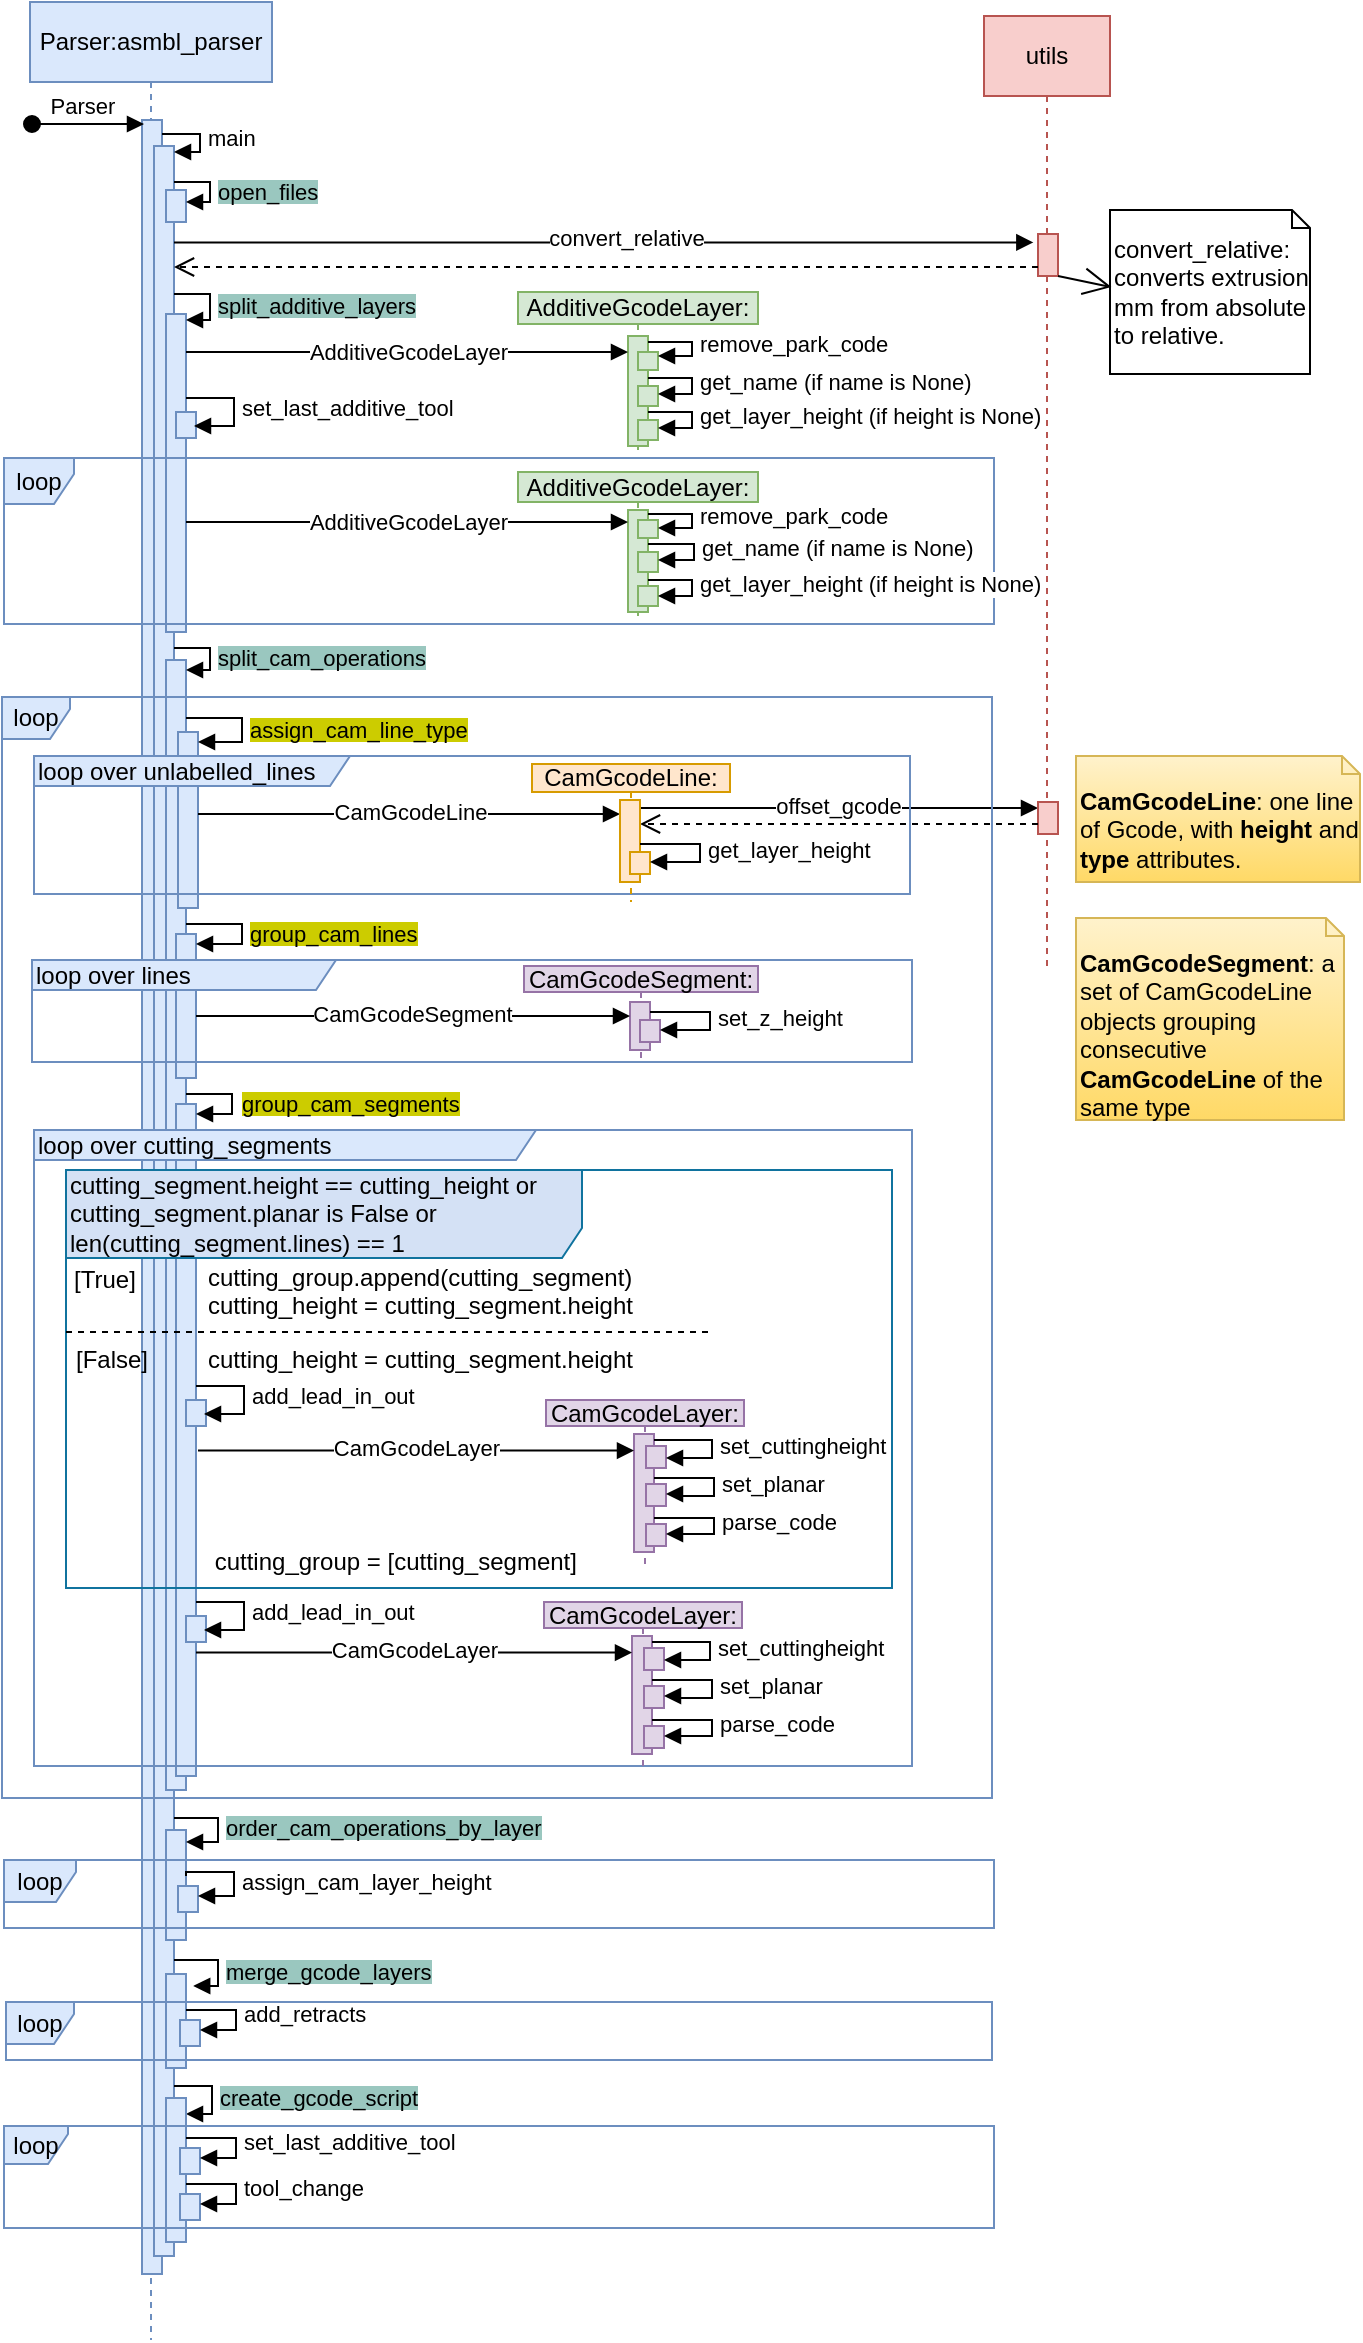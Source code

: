 <mxfile version="23.1.3" type="github" pages="2">
  <diagram name="Main seq. diag." id="2YBvvXClWsGukQMizWep">
    <mxGraphModel dx="1195" dy="634" grid="0" gridSize="1" guides="1" tooltips="1" connect="1" arrows="1" fold="1" page="1" pageScale="1" pageWidth="827" pageHeight="1169" math="0" shadow="0">
      <root>
        <mxCell id="0" />
        <mxCell id="1" parent="0" />
        <mxCell id="aM9ryv3xv72pqoxQDRHE-1" value="&lt;div&gt;Parser:asmbl_parser&lt;/div&gt;" style="shape=umlLifeline;perimeter=lifelinePerimeter;whiteSpace=wrap;html=1;container=0;dropTarget=0;collapsible=0;recursiveResize=0;outlineConnect=0;portConstraint=eastwest;newEdgeStyle={&quot;edgeStyle&quot;:&quot;elbowEdgeStyle&quot;,&quot;elbow&quot;:&quot;vertical&quot;,&quot;curved&quot;:0,&quot;rounded&quot;:0};fillColor=#dae8fc;strokeColor=#6c8ebf;" parent="1" vertex="1">
          <mxGeometry x="62" y="18" width="121" height="1169" as="geometry" />
        </mxCell>
        <mxCell id="aM9ryv3xv72pqoxQDRHE-2" value="" style="html=1;points=[];perimeter=orthogonalPerimeter;outlineConnect=0;targetShapes=umlLifeline;portConstraint=eastwest;newEdgeStyle={&quot;edgeStyle&quot;:&quot;elbowEdgeStyle&quot;,&quot;elbow&quot;:&quot;vertical&quot;,&quot;curved&quot;:0,&quot;rounded&quot;:0};fillColor=#dae8fc;strokeColor=#6c8ebf;" parent="aM9ryv3xv72pqoxQDRHE-1" vertex="1">
          <mxGeometry x="56" y="59" width="10" height="1077" as="geometry" />
        </mxCell>
        <mxCell id="aM9ryv3xv72pqoxQDRHE-3" value="&lt;div&gt;Parser&lt;/div&gt;" style="html=1;verticalAlign=bottom;startArrow=oval;endArrow=block;startSize=8;edgeStyle=elbowEdgeStyle;elbow=vertical;curved=0;rounded=0;" parent="aM9ryv3xv72pqoxQDRHE-1" edge="1">
          <mxGeometry x="-0.108" relative="1" as="geometry">
            <mxPoint x="1" y="61" as="sourcePoint" />
            <mxPoint x="57" y="61.111" as="targetPoint" />
            <mxPoint as="offset" />
          </mxGeometry>
        </mxCell>
        <mxCell id="RTwjRU6lgNz25zl83SIT-7" value="" style="html=1;points=[[0,0,0,0,5],[0,1,0,0,-5],[1,0,0,0,5],[1,1,0,0,-5]];perimeter=orthogonalPerimeter;outlineConnect=0;targetShapes=umlLifeline;portConstraint=eastwest;newEdgeStyle={&quot;curved&quot;:0,&quot;rounded&quot;:0};fillColor=#dae8fc;strokeColor=#6c8ebf;" parent="aM9ryv3xv72pqoxQDRHE-1" vertex="1">
          <mxGeometry x="62" y="72" width="10" height="1055" as="geometry" />
        </mxCell>
        <mxCell id="RTwjRU6lgNz25zl83SIT-8" value="&lt;div&gt;main&lt;/div&gt;" style="html=1;align=left;spacingLeft=2;endArrow=block;rounded=0;edgeStyle=orthogonalEdgeStyle;curved=0;rounded=0;" parent="aM9ryv3xv72pqoxQDRHE-1" source="aM9ryv3xv72pqoxQDRHE-2" target="RTwjRU6lgNz25zl83SIT-7" edge="1">
          <mxGeometry relative="1" as="geometry">
            <mxPoint x="68" y="62" as="sourcePoint" />
            <Array as="points">
              <mxPoint x="85" y="66" />
              <mxPoint x="85" y="75" />
            </Array>
          </mxGeometry>
        </mxCell>
        <mxCell id="RTwjRU6lgNz25zl83SIT-9" value="" style="html=1;points=[[0,0,0,0,5],[0,1,0,0,-5],[1,0,0,0,5],[1,1,0,0,-5]];perimeter=orthogonalPerimeter;outlineConnect=0;targetShapes=umlLifeline;portConstraint=eastwest;newEdgeStyle={&quot;curved&quot;:0,&quot;rounded&quot;:0};fillColor=#dae8fc;strokeColor=#6c8ebf;" parent="aM9ryv3xv72pqoxQDRHE-1" vertex="1">
          <mxGeometry x="68" y="94" width="10" height="16" as="geometry" />
        </mxCell>
        <mxCell id="RTwjRU6lgNz25zl83SIT-10" value="&lt;font style=&quot;background-color: rgb(154, 199, 191);&quot;&gt;open_files&lt;/font&gt;" style="html=1;align=left;spacingLeft=2;endArrow=block;rounded=0;edgeStyle=orthogonalEdgeStyle;curved=0;rounded=0;" parent="aM9ryv3xv72pqoxQDRHE-1" source="RTwjRU6lgNz25zl83SIT-7" target="RTwjRU6lgNz25zl83SIT-9" edge="1">
          <mxGeometry x="0.15" relative="1" as="geometry">
            <mxPoint x="76" y="87" as="sourcePoint" />
            <Array as="points">
              <mxPoint x="90" y="90" />
              <mxPoint x="90" y="100" />
            </Array>
            <mxPoint as="offset" />
          </mxGeometry>
        </mxCell>
        <mxCell id="RTwjRU6lgNz25zl83SIT-11" value="" style="html=1;points=[[0,0,0,0,5],[0,1,0,0,-5],[1,0,0,0,5],[1,1,0,0,-5]];perimeter=orthogonalPerimeter;outlineConnect=0;targetShapes=umlLifeline;portConstraint=eastwest;newEdgeStyle={&quot;curved&quot;:0,&quot;rounded&quot;:0};fillColor=#dae8fc;strokeColor=#6c8ebf;" parent="aM9ryv3xv72pqoxQDRHE-1" vertex="1">
          <mxGeometry x="68" y="156" width="10" height="159" as="geometry" />
        </mxCell>
        <mxCell id="RTwjRU6lgNz25zl83SIT-12" value="&lt;span style=&quot;background-color: rgb(154, 199, 191);&quot;&gt;split_additive_layers&lt;/span&gt;" style="html=1;align=left;spacingLeft=2;endArrow=block;rounded=0;edgeStyle=orthogonalEdgeStyle;curved=0;rounded=0;" parent="aM9ryv3xv72pqoxQDRHE-1" edge="1">
          <mxGeometry x="0.116" relative="1" as="geometry">
            <mxPoint x="72" y="146.0" as="sourcePoint" />
            <Array as="points">
              <mxPoint x="90" y="146" />
              <mxPoint x="90" y="159" />
            </Array>
            <mxPoint as="offset" />
            <mxPoint x="78" y="159" as="targetPoint" />
          </mxGeometry>
        </mxCell>
        <mxCell id="RTwjRU6lgNz25zl83SIT-13" value="" style="html=1;points=[[0,0,0,0,5],[0,1,0,0,-5],[1,0,0,0,5],[1,1,0,0,-5]];perimeter=orthogonalPerimeter;outlineConnect=0;targetShapes=umlLifeline;portConstraint=eastwest;newEdgeStyle={&quot;curved&quot;:0,&quot;rounded&quot;:0};fillColor=#dae8fc;strokeColor=#6c8ebf;" parent="aM9ryv3xv72pqoxQDRHE-1" vertex="1">
          <mxGeometry x="68" y="329" width="10" height="565" as="geometry" />
        </mxCell>
        <mxCell id="RTwjRU6lgNz25zl83SIT-14" value="&lt;span style=&quot;background-color: rgb(154, 199, 191);&quot;&gt;split_cam_operations&lt;/span&gt;" style="html=1;align=left;spacingLeft=2;endArrow=block;rounded=0;edgeStyle=orthogonalEdgeStyle;curved=0;rounded=0;" parent="aM9ryv3xv72pqoxQDRHE-1" target="RTwjRU6lgNz25zl83SIT-13" edge="1">
          <mxGeometry x="0.086" relative="1" as="geometry">
            <mxPoint x="72" y="323" as="sourcePoint" />
            <Array as="points">
              <mxPoint x="72" y="323" />
              <mxPoint x="90" y="323" />
              <mxPoint x="90" y="334" />
            </Array>
            <mxPoint x="81" y="334.0" as="targetPoint" />
            <mxPoint as="offset" />
          </mxGeometry>
        </mxCell>
        <mxCell id="RTwjRU6lgNz25zl83SIT-15" value="" style="html=1;points=[[0,0,0,0,5],[0,1,0,0,-5],[1,0,0,0,5],[1,1,0,0,-5]];perimeter=orthogonalPerimeter;outlineConnect=0;targetShapes=umlLifeline;portConstraint=eastwest;newEdgeStyle={&quot;curved&quot;:0,&quot;rounded&quot;:0};fillColor=#dae8fc;strokeColor=#6c8ebf;" parent="aM9ryv3xv72pqoxQDRHE-1" vertex="1">
          <mxGeometry x="68" y="914" width="10" height="55" as="geometry" />
        </mxCell>
        <mxCell id="RTwjRU6lgNz25zl83SIT-16" value="&lt;span style=&quot;background-color: rgb(154, 199, 191);&quot;&gt;order_cam_operations_by_layer&lt;/span&gt;" style="html=1;align=left;spacingLeft=2;endArrow=block;rounded=0;edgeStyle=orthogonalEdgeStyle;curved=0;rounded=0;" parent="aM9ryv3xv72pqoxQDRHE-1" target="RTwjRU6lgNz25zl83SIT-15" edge="1">
          <mxGeometry x="0.08" relative="1" as="geometry">
            <mxPoint x="72" y="908.034" as="sourcePoint" />
            <Array as="points">
              <mxPoint x="94" y="908" />
              <mxPoint x="94" y="920" />
            </Array>
            <mxPoint as="offset" />
          </mxGeometry>
        </mxCell>
        <mxCell id="RTwjRU6lgNz25zl83SIT-17" value="" style="html=1;points=[[0,0,0,0,5],[0,1,0,0,-5],[1,0,0,0,5],[1,1,0,0,-5]];perimeter=orthogonalPerimeter;outlineConnect=0;targetShapes=umlLifeline;portConstraint=eastwest;newEdgeStyle={&quot;curved&quot;:0,&quot;rounded&quot;:0};fillColor=#dae8fc;strokeColor=#6c8ebf;" parent="aM9ryv3xv72pqoxQDRHE-1" vertex="1">
          <mxGeometry x="68" y="986" width="10" height="47" as="geometry" />
        </mxCell>
        <mxCell id="RTwjRU6lgNz25zl83SIT-18" value="&lt;span style=&quot;background-color: rgb(154, 199, 191);&quot;&gt;merge_gcode_layers&lt;/span&gt;" style="html=1;align=left;spacingLeft=2;endArrow=block;rounded=0;edgeStyle=orthogonalEdgeStyle;curved=0;rounded=0;entryX=1.06;entryY=0.076;entryDx=0;entryDy=0;entryPerimeter=0;" parent="aM9ryv3xv72pqoxQDRHE-1" edge="1">
          <mxGeometry x="0.158" relative="1" as="geometry">
            <mxPoint x="72" y="979.034" as="sourcePoint" />
            <Array as="points">
              <mxPoint x="94" y="979" />
              <mxPoint x="94" y="992" />
              <mxPoint x="82" y="992" />
            </Array>
            <mxPoint x="81.6" y="991.04" as="targetPoint" />
            <mxPoint as="offset" />
          </mxGeometry>
        </mxCell>
        <mxCell id="RTwjRU6lgNz25zl83SIT-20" value="&lt;span style=&quot;background-color: rgb(154, 199, 191);&quot;&gt;create_gcode_script&lt;/span&gt;" style="html=1;align=left;spacingLeft=2;endArrow=block;rounded=0;edgeStyle=orthogonalEdgeStyle;curved=0;rounded=0;" parent="aM9ryv3xv72pqoxQDRHE-1" target="RTwjRU6lgNz25zl83SIT-22" edge="1">
          <mxGeometry x="0.087" relative="1" as="geometry">
            <mxPoint x="72" y="1042" as="sourcePoint" />
            <Array as="points">
              <mxPoint x="91" y="1042" />
              <mxPoint x="91" y="1056" />
            </Array>
            <mxPoint x="73" y="1093" as="targetPoint" />
            <mxPoint as="offset" />
          </mxGeometry>
        </mxCell>
        <mxCell id="RTwjRU6lgNz25zl83SIT-28" value="" style="html=1;points=[[0,0,0,0,5],[0,1,0,0,-5],[1,0,0,0,5],[1,1,0,0,-5]];perimeter=orthogonalPerimeter;outlineConnect=0;targetShapes=umlLifeline;portConstraint=eastwest;newEdgeStyle={&quot;curved&quot;:0,&quot;rounded&quot;:0};fillColor=#dae8fc;strokeColor=#6c8ebf;" parent="aM9ryv3xv72pqoxQDRHE-1" vertex="1">
          <mxGeometry x="74" y="365" width="10" height="88" as="geometry" />
        </mxCell>
        <mxCell id="RTwjRU6lgNz25zl83SIT-35" value="" style="html=1;points=[[0,0,0,0,5],[0,1,0,0,-5],[1,0,0,0,5],[1,1,0,0,-5]];perimeter=orthogonalPerimeter;outlineConnect=0;targetShapes=umlLifeline;portConstraint=eastwest;newEdgeStyle={&quot;curved&quot;:0,&quot;rounded&quot;:0};fillColor=#dae8fc;strokeColor=#6c8ebf;" parent="aM9ryv3xv72pqoxQDRHE-1" vertex="1">
          <mxGeometry x="74" y="942" width="10" height="13" as="geometry" />
        </mxCell>
        <mxCell id="RTwjRU6lgNz25zl83SIT-37" value="" style="html=1;points=[[0,0,0,0,5],[0,1,0,0,-5],[1,0,0,0,5],[1,1,0,0,-5]];perimeter=orthogonalPerimeter;outlineConnect=0;targetShapes=umlLifeline;portConstraint=eastwest;newEdgeStyle={&quot;curved&quot;:0,&quot;rounded&quot;:0};fillColor=#dae8fc;strokeColor=#6c8ebf;" parent="aM9ryv3xv72pqoxQDRHE-1" vertex="1">
          <mxGeometry x="75" y="1009" width="10" height="13" as="geometry" />
        </mxCell>
        <mxCell id="RTwjRU6lgNz25zl83SIT-38" value="add_retracts" style="html=1;align=left;spacingLeft=2;endArrow=block;rounded=0;edgeStyle=orthogonalEdgeStyle;curved=0;rounded=0;entryX=1;entryY=0;entryDx=0;entryDy=5;entryPerimeter=0;" parent="aM9ryv3xv72pqoxQDRHE-1" source="RTwjRU6lgNz25zl83SIT-17" target="RTwjRU6lgNz25zl83SIT-37" edge="1">
          <mxGeometry relative="1" as="geometry">
            <mxPoint x="81" y="1004" as="sourcePoint" />
            <Array as="points">
              <mxPoint x="103" y="1004" />
              <mxPoint x="103" y="1014" />
            </Array>
          </mxGeometry>
        </mxCell>
        <mxCell id="RTwjRU6lgNz25zl83SIT-22" value="" style="html=1;points=[[0,0,0,0,5],[0,1,0,0,-5],[1,0,0,0,5],[1,1,0,0,-5]];perimeter=orthogonalPerimeter;outlineConnect=0;targetShapes=umlLifeline;portConstraint=eastwest;newEdgeStyle={&quot;curved&quot;:0,&quot;rounded&quot;:0};fillColor=#dae8fc;strokeColor=#6c8ebf;" parent="aM9ryv3xv72pqoxQDRHE-1" vertex="1">
          <mxGeometry x="68" y="1048" width="10" height="72" as="geometry" />
        </mxCell>
        <mxCell id="RTwjRU6lgNz25zl83SIT-29" value="&lt;span style=&quot;background-color: rgb(204, 204, 0);&quot;&gt;assign_cam_line_type&lt;/span&gt;" style="html=1;align=left;spacingLeft=2;endArrow=block;rounded=0;edgeStyle=orthogonalEdgeStyle;curved=0;rounded=0;entryX=1;entryY=0;entryDx=0;entryDy=5;entryPerimeter=0;" parent="aM9ryv3xv72pqoxQDRHE-1" target="RTwjRU6lgNz25zl83SIT-28" edge="1">
          <mxGeometry x="0.097" relative="1" as="geometry">
            <mxPoint x="78" y="358.034" as="sourcePoint" />
            <Array as="points">
              <mxPoint x="106" y="358" />
              <mxPoint x="106" y="370" />
            </Array>
            <mxPoint as="offset" />
          </mxGeometry>
        </mxCell>
        <mxCell id="RTwjRU6lgNz25zl83SIT-30" value="" style="html=1;points=[[0,0,0,0,5],[0,1,0,0,-5],[1,0,0,0,5],[1,1,0,0,-5]];perimeter=orthogonalPerimeter;outlineConnect=0;targetShapes=umlLifeline;portConstraint=eastwest;newEdgeStyle={&quot;curved&quot;:0,&quot;rounded&quot;:0};fillColor=#dae8fc;strokeColor=#6c8ebf;" parent="aM9ryv3xv72pqoxQDRHE-1" vertex="1">
          <mxGeometry x="73" y="466" width="10" height="72" as="geometry" />
        </mxCell>
        <mxCell id="RTwjRU6lgNz25zl83SIT-31" value="&lt;span style=&quot;background-color: rgb(204, 204, 0);&quot;&gt;group_cam_lines&lt;/span&gt;" style="html=1;align=left;spacingLeft=2;endArrow=block;rounded=0;edgeStyle=orthogonalEdgeStyle;curved=0;rounded=0;entryX=1;entryY=0;entryDx=0;entryDy=5;entryPerimeter=0;" parent="aM9ryv3xv72pqoxQDRHE-1" target="RTwjRU6lgNz25zl83SIT-30" edge="1">
          <mxGeometry x="0.082" relative="1" as="geometry">
            <mxPoint x="78" y="461" as="sourcePoint" />
            <Array as="points">
              <mxPoint x="106" y="461" />
              <mxPoint x="106" y="471" />
            </Array>
            <mxPoint as="offset" />
          </mxGeometry>
        </mxCell>
        <mxCell id="RTwjRU6lgNz25zl83SIT-32" value="" style="html=1;points=[[0,0,0,0,5],[0,1,0,0,-5],[1,0,0,0,5],[1,1,0,0,-5]];perimeter=orthogonalPerimeter;outlineConnect=0;targetShapes=umlLifeline;portConstraint=eastwest;newEdgeStyle={&quot;curved&quot;:0,&quot;rounded&quot;:0};fillColor=#dae8fc;strokeColor=#6c8ebf;" parent="aM9ryv3xv72pqoxQDRHE-1" vertex="1">
          <mxGeometry x="73" y="551" width="10" height="336" as="geometry" />
        </mxCell>
        <mxCell id="RTwjRU6lgNz25zl83SIT-33" value="&lt;span style=&quot;background-color: rgb(204, 204, 0);&quot;&gt;group_cam_segments&lt;/span&gt;" style="html=1;align=left;spacingLeft=2;endArrow=block;rounded=0;edgeStyle=orthogonalEdgeStyle;curved=0;rounded=0;entryX=1;entryY=0;entryDx=0;entryDy=5;entryPerimeter=0;" parent="aM9ryv3xv72pqoxQDRHE-1" target="RTwjRU6lgNz25zl83SIT-32" edge="1">
          <mxGeometry x="0.102" y="1" relative="1" as="geometry">
            <mxPoint x="78" y="546" as="sourcePoint" />
            <Array as="points">
              <mxPoint x="101" y="546" />
              <mxPoint x="101" y="556" />
            </Array>
            <mxPoint as="offset" />
          </mxGeometry>
        </mxCell>
        <mxCell id="RTwjRU6lgNz25zl83SIT-36" value="assign_cam_layer_height" style="html=1;align=left;spacingLeft=2;endArrow=block;rounded=0;edgeStyle=orthogonalEdgeStyle;curved=0;rounded=0;entryX=1;entryY=0;entryDx=0;entryDy=5;entryPerimeter=0;" parent="aM9ryv3xv72pqoxQDRHE-1" target="RTwjRU6lgNz25zl83SIT-35" edge="1">
          <mxGeometry x="0.115" relative="1" as="geometry">
            <mxPoint x="78" y="937" as="sourcePoint" />
            <Array as="points">
              <mxPoint x="78" y="935" />
              <mxPoint x="102" y="935" />
              <mxPoint x="102" y="947" />
            </Array>
            <mxPoint as="offset" />
          </mxGeometry>
        </mxCell>
        <mxCell id="VmXkso3KA5exqOnQr0_7-30" value="" style="html=1;points=[[0,0,0,0,5],[0,1,0,0,-5],[1,0,0,0,5],[1,1,0,0,-5]];perimeter=orthogonalPerimeter;outlineConnect=0;targetShapes=umlLifeline;portConstraint=eastwest;newEdgeStyle={&quot;curved&quot;:0,&quot;rounded&quot;:0};fillColor=#dae8fc;strokeColor=#6c8ebf;" parent="aM9ryv3xv72pqoxQDRHE-1" vertex="1">
          <mxGeometry x="78" y="807" width="10" height="13" as="geometry" />
        </mxCell>
        <mxCell id="VmXkso3KA5exqOnQr0_7-31" value="add_lead_in_out" style="html=1;align=left;spacingLeft=2;endArrow=block;rounded=0;edgeStyle=orthogonalEdgeStyle;curved=0;rounded=0;" parent="aM9ryv3xv72pqoxQDRHE-1" edge="1">
          <mxGeometry relative="1" as="geometry">
            <mxPoint x="83" y="800" as="sourcePoint" />
            <Array as="points">
              <mxPoint x="107" y="800" />
              <mxPoint x="107" y="814" />
              <mxPoint x="88" y="814" />
            </Array>
            <mxPoint x="87" y="814" as="targetPoint" />
          </mxGeometry>
        </mxCell>
        <mxCell id="RTwjRU6lgNz25zl83SIT-1" value="AdditiveGcodeLayer:" style="shape=umlLifeline;perimeter=lifelinePerimeter;whiteSpace=wrap;html=1;container=0;dropTarget=0;collapsible=0;recursiveResize=0;outlineConnect=0;portConstraint=eastwest;newEdgeStyle={&quot;edgeStyle&quot;:&quot;elbowEdgeStyle&quot;,&quot;elbow&quot;:&quot;vertical&quot;,&quot;curved&quot;:0,&quot;rounded&quot;:0};size=16;fillColor=#d5e8d4;strokeColor=#82b366;" parent="1" vertex="1">
          <mxGeometry x="306" y="163" width="120" height="82" as="geometry" />
        </mxCell>
        <mxCell id="RTwjRU6lgNz25zl83SIT-2" value="" style="html=1;points=[];perimeter=orthogonalPerimeter;outlineConnect=0;targetShapes=umlLifeline;portConstraint=eastwest;newEdgeStyle={&quot;edgeStyle&quot;:&quot;elbowEdgeStyle&quot;,&quot;elbow&quot;:&quot;vertical&quot;,&quot;curved&quot;:0,&quot;rounded&quot;:0};fillColor=#d5e8d4;strokeColor=#82b366;" parent="RTwjRU6lgNz25zl83SIT-1" vertex="1">
          <mxGeometry x="55" y="22" width="10" height="55" as="geometry" />
        </mxCell>
        <mxCell id="RTwjRU6lgNz25zl83SIT-44" value="" style="html=1;points=[[0,0,0,0,5],[0,1,0,0,-5],[1,0,0,0,5],[1,1,0,0,-5]];perimeter=orthogonalPerimeter;outlineConnect=0;targetShapes=umlLifeline;portConstraint=eastwest;newEdgeStyle={&quot;curved&quot;:0,&quot;rounded&quot;:0};fillColor=#d5e8d4;strokeColor=#82b366;" parent="RTwjRU6lgNz25zl83SIT-1" vertex="1">
          <mxGeometry x="60" y="30" width="10" height="9" as="geometry" />
        </mxCell>
        <mxCell id="RTwjRU6lgNz25zl83SIT-45" value="remove_park_code" style="html=1;align=left;spacingLeft=2;endArrow=block;rounded=0;edgeStyle=orthogonalEdgeStyle;curved=0;rounded=0;" parent="RTwjRU6lgNz25zl83SIT-1" target="RTwjRU6lgNz25zl83SIT-44" edge="1">
          <mxGeometry relative="1" as="geometry">
            <mxPoint x="65" y="25" as="sourcePoint" />
            <Array as="points">
              <mxPoint x="87" y="25" />
              <mxPoint x="87" y="32" />
            </Array>
          </mxGeometry>
        </mxCell>
        <mxCell id="RTwjRU6lgNz25zl83SIT-46" value="" style="html=1;points=[[0,0,0,0,5],[0,1,0,0,-5],[1,0,0,0,5],[1,1,0,0,-5]];perimeter=orthogonalPerimeter;outlineConnect=0;targetShapes=umlLifeline;portConstraint=eastwest;newEdgeStyle={&quot;curved&quot;:0,&quot;rounded&quot;:0};fillColor=#d5e8d4;strokeColor=#82b366;" parent="RTwjRU6lgNz25zl83SIT-1" vertex="1">
          <mxGeometry x="60" y="47" width="10" height="10" as="geometry" />
        </mxCell>
        <mxCell id="RTwjRU6lgNz25zl83SIT-47" value="get_name (if name is None)" style="html=1;align=left;spacingLeft=2;endArrow=block;rounded=0;edgeStyle=orthogonalEdgeStyle;curved=0;rounded=0;" parent="RTwjRU6lgNz25zl83SIT-1" target="RTwjRU6lgNz25zl83SIT-46" edge="1">
          <mxGeometry relative="1" as="geometry">
            <mxPoint x="65" y="43" as="sourcePoint" />
            <Array as="points">
              <mxPoint x="87" y="43" />
              <mxPoint x="87" y="51" />
            </Array>
          </mxGeometry>
        </mxCell>
        <mxCell id="RTwjRU6lgNz25zl83SIT-3" value="utils" style="shape=umlLifeline;perimeter=lifelinePerimeter;whiteSpace=wrap;html=1;container=0;dropTarget=0;collapsible=0;recursiveResize=0;outlineConnect=0;portConstraint=eastwest;newEdgeStyle={&quot;edgeStyle&quot;:&quot;elbowEdgeStyle&quot;,&quot;elbow&quot;:&quot;vertical&quot;,&quot;curved&quot;:0,&quot;rounded&quot;:0};fillColor=#f8cecc;strokeColor=#b85450;" parent="1" vertex="1">
          <mxGeometry x="539" y="25" width="63" height="477" as="geometry" />
        </mxCell>
        <mxCell id="RTwjRU6lgNz25zl83SIT-4" value="" style="html=1;points=[];perimeter=orthogonalPerimeter;outlineConnect=0;targetShapes=umlLifeline;portConstraint=eastwest;newEdgeStyle={&quot;edgeStyle&quot;:&quot;elbowEdgeStyle&quot;,&quot;elbow&quot;:&quot;vertical&quot;,&quot;curved&quot;:0,&quot;rounded&quot;:0};fillColor=#f8cecc;strokeColor=#b85450;" parent="RTwjRU6lgNz25zl83SIT-3" vertex="1">
          <mxGeometry x="27" y="109" width="10" height="21" as="geometry" />
        </mxCell>
        <mxCell id="RTwjRU6lgNz25zl83SIT-21" value="AdditiveGcodeLayer" style="html=1;verticalAlign=bottom;endArrow=block;curved=0;rounded=0;" parent="1" edge="1">
          <mxGeometry x="-0.0" y="-9" width="80" relative="1" as="geometry">
            <mxPoint x="140" y="193.0" as="sourcePoint" />
            <mxPoint x="361" y="193" as="targetPoint" />
            <mxPoint as="offset" />
          </mxGeometry>
        </mxCell>
        <mxCell id="RTwjRU6lgNz25zl83SIT-24" value="" style="html=1;verticalAlign=bottom;endArrow=block;curved=0;rounded=0;entryX=-0.233;entryY=0.202;entryDx=0;entryDy=0;entryPerimeter=0;" parent="1" source="RTwjRU6lgNz25zl83SIT-7" target="RTwjRU6lgNz25zl83SIT-4" edge="1">
          <mxGeometry x="0.042" y="6" width="80" relative="1" as="geometry">
            <mxPoint x="120" y="142" as="sourcePoint" />
            <mxPoint x="486" y="142" as="targetPoint" />
            <mxPoint as="offset" />
          </mxGeometry>
        </mxCell>
        <mxCell id="RTwjRU6lgNz25zl83SIT-27" value="convert_relative" style="edgeLabel;html=1;align=center;verticalAlign=middle;resizable=0;points=[];" parent="RTwjRU6lgNz25zl83SIT-24" vertex="1" connectable="0">
          <mxGeometry x="0.052" relative="1" as="geometry">
            <mxPoint y="-2" as="offset" />
          </mxGeometry>
        </mxCell>
        <mxCell id="RTwjRU6lgNz25zl83SIT-25" value="" style="html=1;verticalAlign=bottom;endArrow=open;dashed=1;endSize=8;curved=0;rounded=0;" parent="1" edge="1">
          <mxGeometry relative="1" as="geometry">
            <mxPoint x="566" y="150.5" as="sourcePoint" />
            <mxPoint x="134" y="150.5" as="targetPoint" />
          </mxGeometry>
        </mxCell>
        <mxCell id="RTwjRU6lgNz25zl83SIT-42" value="" style="html=1;points=[[0,0,0,0,5],[0,1,0,0,-5],[1,0,0,0,5],[1,1,0,0,-5]];perimeter=orthogonalPerimeter;outlineConnect=0;targetShapes=umlLifeline;portConstraint=eastwest;newEdgeStyle={&quot;curved&quot;:0,&quot;rounded&quot;:0};fillColor=#dae8fc;strokeColor=#6c8ebf;" parent="1" vertex="1">
          <mxGeometry x="135" y="223" width="10" height="13" as="geometry" />
        </mxCell>
        <mxCell id="RTwjRU6lgNz25zl83SIT-43" value="set_last_additive_tool" style="html=1;align=left;spacingLeft=2;endArrow=block;rounded=0;edgeStyle=orthogonalEdgeStyle;curved=0;rounded=0;" parent="1" edge="1">
          <mxGeometry relative="1" as="geometry">
            <mxPoint x="140" y="216" as="sourcePoint" />
            <Array as="points">
              <mxPoint x="164" y="216" />
              <mxPoint x="164" y="230" />
              <mxPoint x="145" y="230" />
            </Array>
            <mxPoint x="144" y="230" as="targetPoint" />
          </mxGeometry>
        </mxCell>
        <mxCell id="RTwjRU6lgNz25zl83SIT-58" value="offset_gcode" style="html=1;verticalAlign=bottom;endArrow=block;curved=0;rounded=0;" parent="1" edge="1">
          <mxGeometry x="-0.008" y="-8" width="80" relative="1" as="geometry">
            <mxPoint x="367" y="421" as="sourcePoint" />
            <mxPoint x="566" y="421" as="targetPoint" />
            <mxPoint as="offset" />
          </mxGeometry>
        </mxCell>
        <mxCell id="RTwjRU6lgNz25zl83SIT-59" value="" style="html=1;points=[];perimeter=orthogonalPerimeter;outlineConnect=0;targetShapes=umlLifeline;portConstraint=eastwest;newEdgeStyle={&quot;edgeStyle&quot;:&quot;elbowEdgeStyle&quot;,&quot;elbow&quot;:&quot;vertical&quot;,&quot;curved&quot;:0,&quot;rounded&quot;:0};fillColor=#f8cecc;strokeColor=#b85450;" parent="1" vertex="1">
          <mxGeometry x="566" y="418" width="10" height="16" as="geometry" />
        </mxCell>
        <mxCell id="RTwjRU6lgNz25zl83SIT-60" value="" style="html=1;verticalAlign=bottom;endArrow=open;dashed=1;endSize=8;curved=0;rounded=0;" parent="1" edge="1">
          <mxGeometry relative="1" as="geometry">
            <mxPoint x="566" y="429" as="sourcePoint" />
            <mxPoint x="367" y="429" as="targetPoint" />
          </mxGeometry>
        </mxCell>
        <mxCell id="RTwjRU6lgNz25zl83SIT-64" value="CamGcodeLine" style="html=1;verticalAlign=bottom;endArrow=block;curved=0;rounded=0;" parent="1" edge="1">
          <mxGeometry x="0.005" y="-7" width="80" relative="1" as="geometry">
            <mxPoint x="146" y="424" as="sourcePoint" />
            <mxPoint x="357.0" y="424" as="targetPoint" />
            <mxPoint y="1" as="offset" />
          </mxGeometry>
        </mxCell>
        <mxCell id="RTwjRU6lgNz25zl83SIT-65" value="&lt;div&gt;loop over unlabelled_lines&lt;/div&gt;" style="shape=umlFrame;whiteSpace=wrap;html=1;pointerEvents=0;width=158;height=15;fillColor=#dae8fc;strokeColor=#6c8ebf;align=left;" parent="1" vertex="1">
          <mxGeometry x="64" y="395" width="438" height="69" as="geometry" />
        </mxCell>
        <mxCell id="RTwjRU6lgNz25zl83SIT-51" value="CamGcodeLine:" style="shape=umlLifeline;perimeter=lifelinePerimeter;whiteSpace=wrap;html=1;container=0;dropTarget=0;collapsible=0;recursiveResize=0;outlineConnect=0;portConstraint=eastwest;newEdgeStyle={&quot;edgeStyle&quot;:&quot;elbowEdgeStyle&quot;,&quot;elbow&quot;:&quot;vertical&quot;,&quot;curved&quot;:0,&quot;rounded&quot;:0};size=14;fillColor=#ffe6cc;strokeColor=#d79b00;" parent="1" vertex="1">
          <mxGeometry x="313" y="399" width="99" height="69" as="geometry" />
        </mxCell>
        <mxCell id="RTwjRU6lgNz25zl83SIT-52" value="" style="html=1;points=[];perimeter=orthogonalPerimeter;outlineConnect=0;targetShapes=umlLifeline;portConstraint=eastwest;newEdgeStyle={&quot;edgeStyle&quot;:&quot;elbowEdgeStyle&quot;,&quot;elbow&quot;:&quot;vertical&quot;,&quot;curved&quot;:0,&quot;rounded&quot;:0};fillColor=#ffe6cc;strokeColor=#d79b00;" parent="RTwjRU6lgNz25zl83SIT-51" vertex="1">
          <mxGeometry x="44" y="18" width="10" height="41" as="geometry" />
        </mxCell>
        <mxCell id="RTwjRU6lgNz25zl83SIT-55" value="" style="html=1;points=[[0,0,0,0,5],[0,1,0,0,-5],[1,0,0,0,5],[1,1,0,0,-5]];perimeter=orthogonalPerimeter;outlineConnect=0;targetShapes=umlLifeline;portConstraint=eastwest;newEdgeStyle={&quot;curved&quot;:0,&quot;rounded&quot;:0};fillColor=#ffe6cc;strokeColor=#d79b00;" parent="RTwjRU6lgNz25zl83SIT-51" vertex="1">
          <mxGeometry x="49" y="44" width="10" height="11" as="geometry" />
        </mxCell>
        <mxCell id="RTwjRU6lgNz25zl83SIT-56" value="get_layer_height" style="html=1;align=left;spacingLeft=2;endArrow=block;rounded=0;edgeStyle=orthogonalEdgeStyle;curved=0;rounded=0;entryX=1;entryY=0;entryDx=0;entryDy=5;entryPerimeter=0;" parent="RTwjRU6lgNz25zl83SIT-51" target="RTwjRU6lgNz25zl83SIT-55" edge="1">
          <mxGeometry x="0.031" relative="1" as="geometry">
            <mxPoint x="54" y="40" as="sourcePoint" />
            <Array as="points">
              <mxPoint x="54" y="40" />
              <mxPoint x="84" y="40" />
              <mxPoint x="84" y="49" />
              <mxPoint x="59" y="49" />
            </Array>
            <mxPoint x="59" y="48" as="targetPoint" />
            <mxPoint as="offset" />
          </mxGeometry>
        </mxCell>
        <mxCell id="RTwjRU6lgNz25zl83SIT-68" value="AdditiveGcodeLayer:" style="shape=umlLifeline;perimeter=lifelinePerimeter;whiteSpace=wrap;html=1;container=0;dropTarget=0;collapsible=0;recursiveResize=0;outlineConnect=0;portConstraint=eastwest;newEdgeStyle={&quot;edgeStyle&quot;:&quot;elbowEdgeStyle&quot;,&quot;elbow&quot;:&quot;vertical&quot;,&quot;curved&quot;:0,&quot;rounded&quot;:0};size=15;fillColor=#d5e8d4;strokeColor=#82b366;" parent="1" vertex="1">
          <mxGeometry x="306" y="253" width="120" height="74" as="geometry" />
        </mxCell>
        <mxCell id="RTwjRU6lgNz25zl83SIT-69" value="" style="html=1;points=[];perimeter=orthogonalPerimeter;outlineConnect=0;targetShapes=umlLifeline;portConstraint=eastwest;newEdgeStyle={&quot;edgeStyle&quot;:&quot;elbowEdgeStyle&quot;,&quot;elbow&quot;:&quot;vertical&quot;,&quot;curved&quot;:0,&quot;rounded&quot;:0};fillColor=#d5e8d4;strokeColor=#82b366;" parent="RTwjRU6lgNz25zl83SIT-68" vertex="1">
          <mxGeometry x="55" y="19" width="10" height="51" as="geometry" />
        </mxCell>
        <mxCell id="RTwjRU6lgNz25zl83SIT-70" value="" style="html=1;points=[[0,0,0,0,5],[0,1,0,0,-5],[1,0,0,0,5],[1,1,0,0,-5]];perimeter=orthogonalPerimeter;outlineConnect=0;targetShapes=umlLifeline;portConstraint=eastwest;newEdgeStyle={&quot;curved&quot;:0,&quot;rounded&quot;:0};fillColor=#d5e8d4;strokeColor=#82b366;" parent="RTwjRU6lgNz25zl83SIT-68" vertex="1">
          <mxGeometry x="60" y="24" width="10" height="9" as="geometry" />
        </mxCell>
        <mxCell id="RTwjRU6lgNz25zl83SIT-71" value="remove_park_code" style="html=1;align=left;spacingLeft=2;endArrow=block;rounded=0;edgeStyle=orthogonalEdgeStyle;curved=0;rounded=0;entryX=1;entryY=1;entryDx=0;entryDy=-5;entryPerimeter=0;" parent="RTwjRU6lgNz25zl83SIT-68" target="RTwjRU6lgNz25zl83SIT-70" edge="1">
          <mxGeometry relative="1" as="geometry">
            <mxPoint x="65" y="21" as="sourcePoint" />
            <Array as="points">
              <mxPoint x="87" y="21" />
              <mxPoint x="87" y="28" />
            </Array>
            <mxPoint x="70" y="30" as="targetPoint" />
          </mxGeometry>
        </mxCell>
        <mxCell id="RTwjRU6lgNz25zl83SIT-72" value="" style="html=1;points=[[0,0,0,0,5],[0,1,0,0,-5],[1,0,0,0,5],[1,1,0,0,-5]];perimeter=orthogonalPerimeter;outlineConnect=0;targetShapes=umlLifeline;portConstraint=eastwest;newEdgeStyle={&quot;curved&quot;:0,&quot;rounded&quot;:0};fillColor=#d5e8d4;strokeColor=#82b366;" parent="RTwjRU6lgNz25zl83SIT-68" vertex="1">
          <mxGeometry x="60" y="40" width="10" height="10" as="geometry" />
        </mxCell>
        <mxCell id="RTwjRU6lgNz25zl83SIT-73" value="get_name (if name is None)" style="html=1;align=left;spacingLeft=2;endArrow=block;rounded=0;edgeStyle=orthogonalEdgeStyle;curved=0;rounded=0;" parent="RTwjRU6lgNz25zl83SIT-68" edge="1">
          <mxGeometry relative="1" as="geometry">
            <mxPoint x="65" y="36" as="sourcePoint" />
            <Array as="points">
              <mxPoint x="88" y="36" />
              <mxPoint x="88" y="44" />
            </Array>
            <mxPoint x="70" y="44" as="targetPoint" />
          </mxGeometry>
        </mxCell>
        <mxCell id="RTwjRU6lgNz25zl83SIT-74" value="AdditiveGcodeLayer" style="html=1;verticalAlign=bottom;endArrow=block;curved=0;rounded=0;" parent="1" target="RTwjRU6lgNz25zl83SIT-69" edge="1">
          <mxGeometry x="-0.0" y="-9" width="80" relative="1" as="geometry">
            <mxPoint x="140" y="278" as="sourcePoint" />
            <mxPoint x="310" y="278" as="targetPoint" />
            <mxPoint as="offset" />
          </mxGeometry>
        </mxCell>
        <mxCell id="RTwjRU6lgNz25zl83SIT-67" value="loop" style="shape=umlFrame;whiteSpace=wrap;html=1;pointerEvents=0;width=35;height=23;fillColor=#dae8fc;strokeColor=#6c8ebf;" parent="1" vertex="1">
          <mxGeometry x="49" y="246" width="495" height="83" as="geometry" />
        </mxCell>
        <mxCell id="RTwjRU6lgNz25zl83SIT-75" value="loop" style="shape=umlFrame;whiteSpace=wrap;html=1;pointerEvents=0;width=34;height=21;fillColor=#dae8fc;strokeColor=#6c8ebf;" parent="1" vertex="1">
          <mxGeometry x="48" y="365.5" width="495" height="550.5" as="geometry" />
        </mxCell>
        <mxCell id="RTwjRU6lgNz25zl83SIT-81" value="&lt;div&gt;loop over lines&lt;br&gt;&lt;/div&gt;" style="shape=umlFrame;whiteSpace=wrap;html=1;pointerEvents=0;width=152;height=15;fillColor=#dae8fc;strokeColor=#6c8ebf;align=left;" parent="1" vertex="1">
          <mxGeometry x="63" y="497" width="440" height="51" as="geometry" />
        </mxCell>
        <mxCell id="RTwjRU6lgNz25zl83SIT-82" value="CamGcodeSegment:" style="shape=umlLifeline;perimeter=lifelinePerimeter;whiteSpace=wrap;html=1;container=0;dropTarget=0;collapsible=0;recursiveResize=0;outlineConnect=0;portConstraint=eastwest;newEdgeStyle={&quot;edgeStyle&quot;:&quot;elbowEdgeStyle&quot;,&quot;elbow&quot;:&quot;vertical&quot;,&quot;curved&quot;:0,&quot;rounded&quot;:0};size=13;fillColor=#e1d5e7;strokeColor=#9673a6;" parent="1" vertex="1">
          <mxGeometry x="309" y="500" width="117" height="48" as="geometry" />
        </mxCell>
        <mxCell id="RTwjRU6lgNz25zl83SIT-83" value="" style="html=1;points=[];perimeter=orthogonalPerimeter;outlineConnect=0;targetShapes=umlLifeline;portConstraint=eastwest;newEdgeStyle={&quot;edgeStyle&quot;:&quot;elbowEdgeStyle&quot;,&quot;elbow&quot;:&quot;vertical&quot;,&quot;curved&quot;:0,&quot;rounded&quot;:0};fillColor=#e1d5e7;strokeColor=#9673a6;" parent="RTwjRU6lgNz25zl83SIT-82" vertex="1">
          <mxGeometry x="53" y="18" width="10" height="24" as="geometry" />
        </mxCell>
        <mxCell id="RTwjRU6lgNz25zl83SIT-88" value="CamGcodeSegment" style="html=1;verticalAlign=bottom;endArrow=block;curved=0;rounded=0;" parent="1" edge="1">
          <mxGeometry x="-0.005" y="-9" width="80" relative="1" as="geometry">
            <mxPoint x="145" y="525" as="sourcePoint" />
            <mxPoint x="362" y="525" as="targetPoint" />
            <mxPoint y="-1" as="offset" />
          </mxGeometry>
        </mxCell>
        <mxCell id="RTwjRU6lgNz25zl83SIT-89" value="loop over cutting_segments" style="shape=umlFrame;whiteSpace=wrap;html=1;pointerEvents=0;width=251;height=15;fillColor=#dae8fc;strokeColor=#6c8ebf;fillStyle=solid;align=left;" parent="1" vertex="1">
          <mxGeometry x="64" y="582" width="439" height="318" as="geometry" />
        </mxCell>
        <mxCell id="RTwjRU6lgNz25zl83SIT-95" value="" style="html=1;points=[[0,0,0,0,5],[0,1,0,0,-5],[1,0,0,0,5],[1,1,0,0,-5]];perimeter=orthogonalPerimeter;outlineConnect=0;targetShapes=umlLifeline;portConstraint=eastwest;newEdgeStyle={&quot;curved&quot;:0,&quot;rounded&quot;:0};fillColor=#e1d5e7;strokeColor=#9673a6;" parent="1" vertex="1">
          <mxGeometry x="367" y="527" width="10" height="11" as="geometry" />
        </mxCell>
        <mxCell id="RTwjRU6lgNz25zl83SIT-96" value="set_z_height" style="html=1;align=left;spacingLeft=2;endArrow=block;rounded=0;edgeStyle=orthogonalEdgeStyle;curved=0;rounded=0;entryX=1;entryY=0;entryDx=0;entryDy=5;entryPerimeter=0;" parent="1" target="RTwjRU6lgNz25zl83SIT-95" edge="1">
          <mxGeometry x="0.031" relative="1" as="geometry">
            <mxPoint x="372" y="523" as="sourcePoint" />
            <Array as="points">
              <mxPoint x="372" y="523" />
              <mxPoint x="402" y="523" />
              <mxPoint x="402" y="532" />
            </Array>
            <mxPoint x="377" y="529" as="targetPoint" />
            <mxPoint as="offset" />
          </mxGeometry>
        </mxCell>
        <mxCell id="RTwjRU6lgNz25zl83SIT-101" value="CamGcodeLayer:" style="shape=umlLifeline;perimeter=lifelinePerimeter;whiteSpace=wrap;html=1;container=0;dropTarget=0;collapsible=0;recursiveResize=0;outlineConnect=0;portConstraint=eastwest;newEdgeStyle={&quot;edgeStyle&quot;:&quot;elbowEdgeStyle&quot;,&quot;elbow&quot;:&quot;vertical&quot;,&quot;curved&quot;:0,&quot;rounded&quot;:0};size=13;fillColor=#e1d5e7;strokeColor=#9673a6;" parent="1" vertex="1">
          <mxGeometry x="319" y="818" width="99" height="82" as="geometry" />
        </mxCell>
        <mxCell id="RTwjRU6lgNz25zl83SIT-102" value="" style="html=1;points=[];perimeter=orthogonalPerimeter;outlineConnect=0;targetShapes=umlLifeline;portConstraint=eastwest;newEdgeStyle={&quot;edgeStyle&quot;:&quot;elbowEdgeStyle&quot;,&quot;elbow&quot;:&quot;vertical&quot;,&quot;curved&quot;:0,&quot;rounded&quot;:0};fillColor=#e1d5e7;strokeColor=#9673a6;" parent="RTwjRU6lgNz25zl83SIT-101" vertex="1">
          <mxGeometry x="44" y="17" width="10" height="59" as="geometry" />
        </mxCell>
        <mxCell id="RTwjRU6lgNz25zl83SIT-103" value="" style="html=1;points=[[0,0,0,0,5],[0,1,0,0,-5],[1,0,0,0,5],[1,1,0,0,-5]];perimeter=orthogonalPerimeter;outlineConnect=0;targetShapes=umlLifeline;portConstraint=eastwest;newEdgeStyle={&quot;curved&quot;:0,&quot;rounded&quot;:0};fillColor=#e1d5e7;strokeColor=#9673a6;" parent="1" vertex="1">
          <mxGeometry x="369" y="841" width="10" height="11" as="geometry" />
        </mxCell>
        <mxCell id="RTwjRU6lgNz25zl83SIT-104" value="set_cuttingheight" style="html=1;align=left;spacingLeft=2;endArrow=block;rounded=0;edgeStyle=orthogonalEdgeStyle;curved=0;rounded=0;" parent="1" target="RTwjRU6lgNz25zl83SIT-103" edge="1">
          <mxGeometry x="0.031" relative="1" as="geometry">
            <mxPoint x="373" y="838" as="sourcePoint" />
            <Array as="points">
              <mxPoint x="402" y="838" />
              <mxPoint x="402" y="847" />
            </Array>
            <mxPoint x="377" y="844" as="targetPoint" />
            <mxPoint as="offset" />
          </mxGeometry>
        </mxCell>
        <mxCell id="RTwjRU6lgNz25zl83SIT-105" value="" style="html=1;points=[[0,0,0,0,5],[0,1,0,0,-5],[1,0,0,0,5],[1,1,0,0,-5]];perimeter=orthogonalPerimeter;outlineConnect=0;targetShapes=umlLifeline;portConstraint=eastwest;newEdgeStyle={&quot;curved&quot;:0,&quot;rounded&quot;:0};fillColor=#e1d5e7;strokeColor=#9673a6;" parent="1" vertex="1">
          <mxGeometry x="369" y="860" width="10" height="11" as="geometry" />
        </mxCell>
        <mxCell id="RTwjRU6lgNz25zl83SIT-106" value="set_planar" style="html=1;align=left;spacingLeft=2;endArrow=block;rounded=0;edgeStyle=orthogonalEdgeStyle;curved=0;rounded=0;entryX=1;entryY=0;entryDx=0;entryDy=5;entryPerimeter=0;" parent="1" target="RTwjRU6lgNz25zl83SIT-105" edge="1">
          <mxGeometry x="0.031" relative="1" as="geometry">
            <mxPoint x="373" y="857" as="sourcePoint" />
            <Array as="points">
              <mxPoint x="403" y="857" />
              <mxPoint x="403" y="866" />
              <mxPoint x="386" y="866" />
              <mxPoint x="386" y="865" />
            </Array>
            <mxPoint x="378" y="863" as="targetPoint" />
            <mxPoint as="offset" />
          </mxGeometry>
        </mxCell>
        <mxCell id="RTwjRU6lgNz25zl83SIT-107" value="" style="html=1;points=[[0,0,0,0,5],[0,1,0,0,-5],[1,0,0,0,5],[1,1,0,0,-5]];perimeter=orthogonalPerimeter;outlineConnect=0;targetShapes=umlLifeline;portConstraint=eastwest;newEdgeStyle={&quot;curved&quot;:0,&quot;rounded&quot;:0};fillColor=#e1d5e7;strokeColor=#9673a6;" parent="1" vertex="1">
          <mxGeometry x="369" y="880" width="10" height="11" as="geometry" />
        </mxCell>
        <mxCell id="RTwjRU6lgNz25zl83SIT-108" value="parse_code" style="html=1;align=left;spacingLeft=2;endArrow=block;rounded=0;edgeStyle=orthogonalEdgeStyle;curved=0;rounded=0;entryX=1;entryY=0;entryDx=0;entryDy=5;entryPerimeter=0;" parent="1" target="RTwjRU6lgNz25zl83SIT-107" edge="1">
          <mxGeometry x="0.031" relative="1" as="geometry">
            <mxPoint x="373" y="877" as="sourcePoint" />
            <Array as="points">
              <mxPoint x="403" y="877" />
              <mxPoint x="403" y="885" />
            </Array>
            <mxPoint x="378" y="883" as="targetPoint" />
            <mxPoint as="offset" />
          </mxGeometry>
        </mxCell>
        <mxCell id="RTwjRU6lgNz25zl83SIT-109" value="CamGcodeLayer" style="html=1;verticalAlign=bottom;endArrow=block;curved=0;rounded=0;exitX=1;exitY=0.416;exitDx=0;exitDy=0;exitPerimeter=0;" parent="1" edge="1">
          <mxGeometry x="-0.005" y="-9" width="80" relative="1" as="geometry">
            <mxPoint x="145" y="843.312" as="sourcePoint" />
            <mxPoint x="363" y="843.312" as="targetPoint" />
            <mxPoint y="-1" as="offset" />
          </mxGeometry>
        </mxCell>
        <mxCell id="RTwjRU6lgNz25zl83SIT-110" value="loop" style="shape=umlFrame;whiteSpace=wrap;html=1;pointerEvents=0;width=36;height=21;fillColor=#dae8fc;strokeColor=#6c8ebf;" parent="1" vertex="1">
          <mxGeometry x="49" y="947" width="495" height="34" as="geometry" />
        </mxCell>
        <mxCell id="RTwjRU6lgNz25zl83SIT-111" value="loop" style="shape=umlFrame;whiteSpace=wrap;html=1;pointerEvents=0;width=34;height=21;fillColor=#dae8fc;strokeColor=#6c8ebf;" parent="1" vertex="1">
          <mxGeometry x="50" y="1018" width="493" height="29" as="geometry" />
        </mxCell>
        <mxCell id="RTwjRU6lgNz25zl83SIT-112" value="loop" style="shape=umlFrame;whiteSpace=wrap;html=1;pointerEvents=0;width=32;height=19;fillColor=#dae8fc;strokeColor=#6c8ebf;" parent="1" vertex="1">
          <mxGeometry x="49" y="1080" width="495" height="51" as="geometry" />
        </mxCell>
        <mxCell id="RTwjRU6lgNz25zl83SIT-113" value="" style="html=1;points=[[0,0,0,0,5],[0,1,0,0,-5],[1,0,0,0,5],[1,1,0,0,-5]];perimeter=orthogonalPerimeter;outlineConnect=0;targetShapes=umlLifeline;portConstraint=eastwest;newEdgeStyle={&quot;curved&quot;:0,&quot;rounded&quot;:0};fillColor=#dae8fc;strokeColor=#6c8ebf;" parent="1" vertex="1">
          <mxGeometry x="137" y="1091" width="10" height="13" as="geometry" />
        </mxCell>
        <mxCell id="RTwjRU6lgNz25zl83SIT-114" value="set_last_additive_tool" style="html=1;align=left;spacingLeft=2;endArrow=block;rounded=0;edgeStyle=orthogonalEdgeStyle;curved=0;rounded=0;entryX=1;entryY=0;entryDx=0;entryDy=5;entryPerimeter=0;" parent="1" target="RTwjRU6lgNz25zl83SIT-113" edge="1">
          <mxGeometry relative="1" as="geometry">
            <mxPoint x="140" y="1086" as="sourcePoint" />
            <Array as="points">
              <mxPoint x="165" y="1086" />
              <mxPoint x="165" y="1096" />
            </Array>
          </mxGeometry>
        </mxCell>
        <mxCell id="RTwjRU6lgNz25zl83SIT-115" value="" style="html=1;points=[[0,0,0,0,5],[0,1,0,0,-5],[1,0,0,0,5],[1,1,0,0,-5]];perimeter=orthogonalPerimeter;outlineConnect=0;targetShapes=umlLifeline;portConstraint=eastwest;newEdgeStyle={&quot;curved&quot;:0,&quot;rounded&quot;:0};fillColor=#dae8fc;strokeColor=#6c8ebf;" parent="1" vertex="1">
          <mxGeometry x="137" y="1114" width="10" height="13" as="geometry" />
        </mxCell>
        <mxCell id="RTwjRU6lgNz25zl83SIT-116" value="tool_change" style="html=1;align=left;spacingLeft=2;endArrow=block;rounded=0;edgeStyle=orthogonalEdgeStyle;curved=0;rounded=0;entryX=1;entryY=0;entryDx=0;entryDy=5;entryPerimeter=0;" parent="1" target="RTwjRU6lgNz25zl83SIT-115" edge="1">
          <mxGeometry relative="1" as="geometry">
            <mxPoint x="140" y="1109" as="sourcePoint" />
            <Array as="points">
              <mxPoint x="165" y="1109" />
              <mxPoint x="165" y="1119" />
            </Array>
          </mxGeometry>
        </mxCell>
        <mxCell id="RTwjRU6lgNz25zl83SIT-117" value="convert_relative:&lt;br&gt;converts extrusion mm from absolute to relative." style="shape=note2;boundedLbl=1;whiteSpace=wrap;html=1;size=9;verticalAlign=middle;align=left;" parent="1" vertex="1">
          <mxGeometry x="602" y="122" width="100" height="82" as="geometry" />
        </mxCell>
        <mxCell id="RTwjRU6lgNz25zl83SIT-120" value="" style="endArrow=open;endFill=1;endSize=12;html=1;rounded=0;entryX=0.007;entryY=0.47;entryDx=0;entryDy=0;entryPerimeter=0;" parent="1" source="RTwjRU6lgNz25zl83SIT-4" target="RTwjRU6lgNz25zl83SIT-117" edge="1">
          <mxGeometry width="160" relative="1" as="geometry">
            <mxPoint x="432" y="225" as="sourcePoint" />
            <mxPoint x="592" y="225" as="targetPoint" />
          </mxGeometry>
        </mxCell>
        <mxCell id="VmXkso3KA5exqOnQr0_7-1" value="" style="html=1;points=[[0,0,0,0,5],[0,1,0,0,-5],[1,0,0,0,5],[1,1,0,0,-5]];perimeter=orthogonalPerimeter;outlineConnect=0;targetShapes=umlLifeline;portConstraint=eastwest;newEdgeStyle={&quot;curved&quot;:0,&quot;rounded&quot;:0};fillColor=#d5e8d4;strokeColor=#82b366;" parent="1" vertex="1">
          <mxGeometry x="366" y="227" width="10" height="10" as="geometry" />
        </mxCell>
        <mxCell id="VmXkso3KA5exqOnQr0_7-2" value="get_layer_height (if height is None)" style="html=1;align=left;spacingLeft=2;endArrow=block;rounded=0;edgeStyle=orthogonalEdgeStyle;curved=0;rounded=0;" parent="1" target="VmXkso3KA5exqOnQr0_7-1" edge="1">
          <mxGeometry relative="1" as="geometry">
            <mxPoint x="371" y="223" as="sourcePoint" />
            <Array as="points">
              <mxPoint x="393" y="223" />
              <mxPoint x="393" y="231" />
            </Array>
          </mxGeometry>
        </mxCell>
        <mxCell id="VmXkso3KA5exqOnQr0_7-3" value="" style="html=1;points=[[0,0,0,0,5],[0,1,0,0,-5],[1,0,0,0,5],[1,1,0,0,-5]];perimeter=orthogonalPerimeter;outlineConnect=0;targetShapes=umlLifeline;portConstraint=eastwest;newEdgeStyle={&quot;curved&quot;:0,&quot;rounded&quot;:0};fillColor=#d5e8d4;strokeColor=#82b366;" parent="1" vertex="1">
          <mxGeometry x="366" y="310" width="10" height="10" as="geometry" />
        </mxCell>
        <mxCell id="VmXkso3KA5exqOnQr0_7-4" value="get_layer_height (if height is None)" style="html=1;align=left;spacingLeft=2;endArrow=block;rounded=0;edgeStyle=orthogonalEdgeStyle;curved=0;rounded=0;" parent="1" edge="1">
          <mxGeometry relative="1" as="geometry">
            <mxPoint x="371" y="307" as="sourcePoint" />
            <Array as="points">
              <mxPoint x="393" y="307" />
              <mxPoint x="393" y="315" />
            </Array>
            <mxPoint x="376" y="315" as="targetPoint" />
          </mxGeometry>
        </mxCell>
        <mxCell id="VmXkso3KA5exqOnQr0_7-7" value="cutting_segment.height == cutting_height or cutting_segment.planar is False or &lt;br&gt;len(cutting_segment.lines) == 1" style="shape=umlFrame;whiteSpace=wrap;html=1;pointerEvents=0;recursiveResize=0;container=1;collapsible=0;width=258;height=44;align=left;fillColor=#D4E1F5;strokeColor=#10739e;" parent="1" vertex="1">
          <mxGeometry x="80" y="602" width="413" height="209" as="geometry" />
        </mxCell>
        <mxCell id="VmXkso3KA5exqOnQr0_7-8" value="&lt;div&gt;[True]&lt;/div&gt;" style="text;html=1;" parent="VmXkso3KA5exqOnQr0_7-7" vertex="1">
          <mxGeometry width="37" height="31" relative="1" as="geometry">
            <mxPoint x="2" y="41" as="offset" />
          </mxGeometry>
        </mxCell>
        <mxCell id="VmXkso3KA5exqOnQr0_7-9" value="" style="line;strokeWidth=1;dashed=1;labelPosition=center;verticalLabelPosition=bottom;align=left;verticalAlign=top;spacingLeft=20;spacingTop=15;html=1;whiteSpace=wrap;" parent="VmXkso3KA5exqOnQr0_7-7" vertex="1">
          <mxGeometry y="76" width="321" height="10" as="geometry" />
        </mxCell>
        <mxCell id="VmXkso3KA5exqOnQr0_7-11" value="cutting_height = cutting_segment.height&lt;br&gt;&lt;div&gt;&lt;br&gt;&lt;/div&gt;&lt;div&gt;&lt;br&gt;&lt;/div&gt;&lt;div&gt;&lt;br&gt;&lt;/div&gt;&lt;div&gt;&lt;br&gt;&lt;/div&gt;&lt;div&gt;&lt;br&gt;&lt;/div&gt;&lt;div&gt;&lt;br&gt;&lt;/div&gt;&lt;div&gt;&amp;nbsp;cutting_group = [cutting_segment]&lt;br&gt;&lt;/div&gt;" style="text;html=1;" parent="VmXkso3KA5exqOnQr0_7-7" vertex="1">
          <mxGeometry x="69" y="81" width="251" height="116" as="geometry" />
        </mxCell>
        <mxCell id="VmXkso3KA5exqOnQr0_7-23" value="&lt;div&gt;cutting_group.append(cutting_segment)&lt;br&gt;cutting_height = cutting_segment.height&lt;br&gt;&lt;/div&gt;" style="text;html=1;" parent="VmXkso3KA5exqOnQr0_7-7" vertex="1">
          <mxGeometry x="69" y="40" width="236.5" height="37" as="geometry" />
        </mxCell>
        <mxCell id="VmXkso3KA5exqOnQr0_7-28" value="" style="html=1;points=[[0,0,0,0,5],[0,1,0,0,-5],[1,0,0,0,5],[1,1,0,0,-5]];perimeter=orthogonalPerimeter;outlineConnect=0;targetShapes=umlLifeline;portConstraint=eastwest;newEdgeStyle={&quot;curved&quot;:0,&quot;rounded&quot;:0};fillColor=#dae8fc;strokeColor=#6c8ebf;" parent="VmXkso3KA5exqOnQr0_7-7" vertex="1">
          <mxGeometry x="60" y="115" width="10" height="13" as="geometry" />
        </mxCell>
        <mxCell id="VmXkso3KA5exqOnQr0_7-29" value="add_lead_in_out" style="html=1;align=left;spacingLeft=2;endArrow=block;rounded=0;edgeStyle=orthogonalEdgeStyle;curved=0;rounded=0;" parent="VmXkso3KA5exqOnQr0_7-7" edge="1">
          <mxGeometry relative="1" as="geometry">
            <mxPoint x="65" y="108" as="sourcePoint" />
            <Array as="points">
              <mxPoint x="89" y="108" />
              <mxPoint x="89" y="122" />
              <mxPoint x="70" y="122" />
            </Array>
            <mxPoint x="69" y="122" as="targetPoint" />
          </mxGeometry>
        </mxCell>
        <mxCell id="VmXkso3KA5exqOnQr0_7-14" value="CamGcodeLayer:" style="shape=umlLifeline;perimeter=lifelinePerimeter;whiteSpace=wrap;html=1;container=0;dropTarget=0;collapsible=0;recursiveResize=0;outlineConnect=0;portConstraint=eastwest;newEdgeStyle={&quot;edgeStyle&quot;:&quot;elbowEdgeStyle&quot;,&quot;elbow&quot;:&quot;vertical&quot;,&quot;curved&quot;:0,&quot;rounded&quot;:0};size=13;fillColor=#e1d5e7;strokeColor=#9673a6;" parent="1" vertex="1">
          <mxGeometry x="320" y="717" width="99" height="82" as="geometry" />
        </mxCell>
        <mxCell id="VmXkso3KA5exqOnQr0_7-15" value="" style="html=1;points=[];perimeter=orthogonalPerimeter;outlineConnect=0;targetShapes=umlLifeline;portConstraint=eastwest;newEdgeStyle={&quot;edgeStyle&quot;:&quot;elbowEdgeStyle&quot;,&quot;elbow&quot;:&quot;vertical&quot;,&quot;curved&quot;:0,&quot;rounded&quot;:0};fillColor=#e1d5e7;strokeColor=#9673a6;" parent="VmXkso3KA5exqOnQr0_7-14" vertex="1">
          <mxGeometry x="44" y="17" width="10" height="59" as="geometry" />
        </mxCell>
        <mxCell id="VmXkso3KA5exqOnQr0_7-16" value="" style="html=1;points=[[0,0,0,0,5],[0,1,0,0,-5],[1,0,0,0,5],[1,1,0,0,-5]];perimeter=orthogonalPerimeter;outlineConnect=0;targetShapes=umlLifeline;portConstraint=eastwest;newEdgeStyle={&quot;curved&quot;:0,&quot;rounded&quot;:0};fillColor=#e1d5e7;strokeColor=#9673a6;" parent="1" vertex="1">
          <mxGeometry x="370" y="740" width="10" height="11" as="geometry" />
        </mxCell>
        <mxCell id="VmXkso3KA5exqOnQr0_7-17" value="set_cuttingheight" style="html=1;align=left;spacingLeft=2;endArrow=block;rounded=0;edgeStyle=orthogonalEdgeStyle;curved=0;rounded=0;" parent="1" target="VmXkso3KA5exqOnQr0_7-16" edge="1">
          <mxGeometry x="0.031" relative="1" as="geometry">
            <mxPoint x="374" y="737" as="sourcePoint" />
            <Array as="points">
              <mxPoint x="403" y="737" />
              <mxPoint x="403" y="746" />
            </Array>
            <mxPoint x="378" y="743" as="targetPoint" />
            <mxPoint as="offset" />
          </mxGeometry>
        </mxCell>
        <mxCell id="VmXkso3KA5exqOnQr0_7-18" value="" style="html=1;points=[[0,0,0,0,5],[0,1,0,0,-5],[1,0,0,0,5],[1,1,0,0,-5]];perimeter=orthogonalPerimeter;outlineConnect=0;targetShapes=umlLifeline;portConstraint=eastwest;newEdgeStyle={&quot;curved&quot;:0,&quot;rounded&quot;:0};fillColor=#e1d5e7;strokeColor=#9673a6;" parent="1" vertex="1">
          <mxGeometry x="370" y="759" width="10" height="11" as="geometry" />
        </mxCell>
        <mxCell id="VmXkso3KA5exqOnQr0_7-19" value="set_planar" style="html=1;align=left;spacingLeft=2;endArrow=block;rounded=0;edgeStyle=orthogonalEdgeStyle;curved=0;rounded=0;entryX=1;entryY=0;entryDx=0;entryDy=5;entryPerimeter=0;" parent="1" target="VmXkso3KA5exqOnQr0_7-18" edge="1">
          <mxGeometry x="0.031" relative="1" as="geometry">
            <mxPoint x="374" y="756" as="sourcePoint" />
            <Array as="points">
              <mxPoint x="404" y="756" />
              <mxPoint x="404" y="765" />
              <mxPoint x="387" y="765" />
              <mxPoint x="387" y="764" />
            </Array>
            <mxPoint x="379" y="762" as="targetPoint" />
            <mxPoint as="offset" />
          </mxGeometry>
        </mxCell>
        <mxCell id="VmXkso3KA5exqOnQr0_7-20" value="" style="html=1;points=[[0,0,0,0,5],[0,1,0,0,-5],[1,0,0,0,5],[1,1,0,0,-5]];perimeter=orthogonalPerimeter;outlineConnect=0;targetShapes=umlLifeline;portConstraint=eastwest;newEdgeStyle={&quot;curved&quot;:0,&quot;rounded&quot;:0};fillColor=#e1d5e7;strokeColor=#9673a6;" parent="1" vertex="1">
          <mxGeometry x="370" y="779" width="10" height="11" as="geometry" />
        </mxCell>
        <mxCell id="VmXkso3KA5exqOnQr0_7-21" value="parse_code" style="html=1;align=left;spacingLeft=2;endArrow=block;rounded=0;edgeStyle=orthogonalEdgeStyle;curved=0;rounded=0;entryX=1;entryY=0;entryDx=0;entryDy=5;entryPerimeter=0;" parent="1" target="VmXkso3KA5exqOnQr0_7-20" edge="1">
          <mxGeometry x="0.031" relative="1" as="geometry">
            <mxPoint x="374" y="776" as="sourcePoint" />
            <Array as="points">
              <mxPoint x="404" y="776" />
              <mxPoint x="404" y="784" />
            </Array>
            <mxPoint x="379" y="782" as="targetPoint" />
            <mxPoint as="offset" />
          </mxGeometry>
        </mxCell>
        <mxCell id="VmXkso3KA5exqOnQr0_7-22" value="CamGcodeLayer" style="html=1;verticalAlign=bottom;endArrow=block;curved=0;rounded=0;exitX=1;exitY=0.416;exitDx=0;exitDy=0;exitPerimeter=0;" parent="1" edge="1">
          <mxGeometry x="-0.005" y="-9" width="80" relative="1" as="geometry">
            <mxPoint x="146" y="742.312" as="sourcePoint" />
            <mxPoint x="364" y="742.312" as="targetPoint" />
            <mxPoint y="-1" as="offset" />
          </mxGeometry>
        </mxCell>
        <mxCell id="VmXkso3KA5exqOnQr0_7-24" value="[False]" style="text;html=1;" parent="1" vertex="1">
          <mxGeometry x="83" y="683" width="37" height="31" as="geometry" />
        </mxCell>
        <mxCell id="OojuZCfqam61P7qyUYKV-1" value="&lt;b&gt;CamGcodeLine&lt;/b&gt;: one line of Gcode, with &lt;b&gt;height&lt;/b&gt; and &lt;b&gt;type&lt;/b&gt; attributes." style="shape=note2;boundedLbl=1;whiteSpace=wrap;html=1;size=9;verticalAlign=top;align=left;fillColor=#fff2cc;gradientColor=#ffd966;strokeColor=#d6b656;" parent="1" vertex="1">
          <mxGeometry x="585" y="395" width="142" height="63" as="geometry" />
        </mxCell>
        <mxCell id="1t2HKy5QaEQ31QvLqaeb-1" value="&lt;b&gt;CamGcodeSegment&lt;/b&gt;: a set of CamGcodeLine objects grouping consecutive &lt;b&gt;CamGcodeLine&lt;/b&gt; of the same type" style="shape=note2;boundedLbl=1;whiteSpace=wrap;html=1;size=9;verticalAlign=top;align=left;fillColor=#fff2cc;gradientColor=#ffd966;strokeColor=#d6b656;" parent="1" vertex="1">
          <mxGeometry x="585" y="476" width="134" height="101" as="geometry" />
        </mxCell>
      </root>
    </mxGraphModel>
  </diagram>
  <diagram id="N3o2tqIcJihyE85qOkxA" name="Classes">
    <mxGraphModel dx="1096" dy="634" grid="1" gridSize="10" guides="1" tooltips="1" connect="1" arrows="1" fold="1" page="1" pageScale="1" pageWidth="827" pageHeight="1169" math="0" shadow="0">
      <root>
        <mxCell id="0" />
        <mxCell id="1" parent="0" />
        <mxCell id="8GymEpUT8A339wiU7GDv-1" value="CamGcodeLine" style="swimlane;fontStyle=1;align=center;verticalAlign=top;childLayout=stackLayout;horizontal=1;startSize=26;horizontalStack=0;resizeParent=1;resizeParentMax=0;resizeLast=0;collapsible=1;marginBottom=0;whiteSpace=wrap;html=1;fillColor=#dae8fc;strokeColor=#6c8ebf;" vertex="1" parent="1">
          <mxGeometry x="40" y="170" width="300" height="120" as="geometry" />
        </mxCell>
        <mxCell id="8GymEpUT8A339wiU7GDv-7" value="&lt;div&gt;gcode: str&lt;/div&gt;&lt;div&gt;layer_height: float&lt;/div&gt;&lt;div&gt;type: str&lt;br&gt;&lt;/div&gt;" style="text;strokeColor=#6c8ebf;fillColor=#dae8fc;align=left;verticalAlign=top;spacingLeft=4;spacingRight=4;overflow=hidden;rotatable=0;points=[[0,0.5],[1,0.5]];portConstraint=eastwest;whiteSpace=wrap;html=1;" vertex="1" parent="8GymEpUT8A339wiU7GDv-1">
          <mxGeometry y="26" width="300" height="54" as="geometry" />
        </mxCell>
        <mxCell id="8GymEpUT8A339wiU7GDv-4" value="&lt;div&gt;__init__(gcode:str, offset: tuple, line_type:str) &lt;br&gt;&lt;/div&gt;&lt;div&gt;get_layer_height(gcode): float&lt;/div&gt;" style="text;strokeColor=#6c8ebf;fillColor=#dae8fc;align=left;verticalAlign=top;spacingLeft=4;spacingRight=4;overflow=hidden;rotatable=0;points=[[0,0.5],[1,0.5]];portConstraint=eastwest;whiteSpace=wrap;html=1;" vertex="1" parent="8GymEpUT8A339wiU7GDv-1">
          <mxGeometry y="80" width="300" height="40" as="geometry" />
        </mxCell>
        <mxCell id="8GymEpUT8A339wiU7GDv-5" value="Stores a single line of fusion360 CAM gcode, extracting &lt;b&gt;layer_height&lt;/b&gt; and &lt;b&gt;type&lt;/b&gt; attributes." style="shape=note2;boundedLbl=1;whiteSpace=wrap;html=1;size=12;verticalAlign=top;align=left;fillColor=#f5f5f5;fontColor=#333333;strokeColor=#666666;spacing=2;" vertex="1" parent="1">
          <mxGeometry x="400" y="190" width="320" height="54" as="geometry" />
        </mxCell>
        <mxCell id="8GymEpUT8A339wiU7GDv-6" value="" style="endArrow=none;dashed=1;html=1;rounded=0;entryX=0;entryY=0.5;entryDx=0;entryDy=0;entryPerimeter=0;exitX=0.999;exitY=0.375;exitDx=0;exitDy=0;exitPerimeter=0;" edge="1" parent="1" source="8GymEpUT8A339wiU7GDv-7" target="8GymEpUT8A339wiU7GDv-5">
          <mxGeometry width="50" height="50" relative="1" as="geometry">
            <mxPoint x="342.73" y="385.384" as="sourcePoint" />
            <mxPoint x="320" y="270" as="targetPoint" />
          </mxGeometry>
        </mxCell>
        <mxCell id="8GymEpUT8A339wiU7GDv-8" value="CamGcodeSegment&lt;span style=&quot;white-space: pre;&quot;&gt;&#x9;&lt;/span&gt;" style="swimlane;fontStyle=1;align=center;verticalAlign=top;childLayout=stackLayout;horizontal=1;startSize=26;horizontalStack=0;resizeParent=1;resizeParentMax=0;resizeLast=0;collapsible=1;marginBottom=0;whiteSpace=wrap;html=1;fillColor=#dae8fc;strokeColor=#6c8ebf;" vertex="1" parent="1">
          <mxGeometry x="40" y="320" width="300" height="180" as="geometry" />
        </mxCell>
        <mxCell id="8GymEpUT8A339wiU7GDv-9" value="&lt;div&gt;type: str&lt;/div&gt;&lt;div&gt;lines: list&lt;/div&gt;&lt;div&gt;index: int&lt;/div&gt;&lt;div&gt;planar: bool&lt;/div&gt;&lt;div&gt;height: float&lt;br&gt;&lt;/div&gt;" style="text;strokeColor=#6c8ebf;fillColor=#dae8fc;align=left;verticalAlign=top;spacingLeft=4;spacingRight=4;overflow=hidden;rotatable=0;points=[[0,0.5],[1,0.5]];portConstraint=eastwest;whiteSpace=wrap;html=1;" vertex="1" parent="8GymEpUT8A339wiU7GDv-8">
          <mxGeometry y="26" width="300" height="84" as="geometry" />
        </mxCell>
        <mxCell id="8GymEpUT8A339wiU7GDv-10" value="&lt;div&gt;__init__(index:int, lines:list, segment_type:str)&lt;br&gt;&lt;/div&gt;&lt;div&gt;get_min_z_height(): float&lt;/div&gt;&lt;div&gt;get_max_z_height(): float&lt;/div&gt;&lt;div&gt;set_z_height(threshold:float=0.05)&lt;br&gt;&lt;/div&gt;" style="text;strokeColor=#6c8ebf;fillColor=#dae8fc;align=left;verticalAlign=top;spacingLeft=4;spacingRight=4;overflow=hidden;rotatable=0;points=[[0,0.5],[1,0.5]];portConstraint=eastwest;whiteSpace=wrap;html=1;" vertex="1" parent="8GymEpUT8A339wiU7GDv-8">
          <mxGeometry y="110" width="300" height="70" as="geometry" />
        </mxCell>
        <mxCell id="8GymEpUT8A339wiU7GDv-11" value="&lt;div&gt;Stores gcode lines for a sequence of a specific movement type.&lt;/div&gt;&lt;div&gt;&lt;br&gt;&lt;/div&gt;&lt;div&gt;&lt;b&gt;type&lt;/b&gt; is for exemple: &#39;plunge&#39;, &#39;lead in&#39;, &#39;lead out&#39;, &#39;cutting&#39;....&lt;/div&gt;&lt;div&gt;&lt;br&gt;&lt;/div&gt;&lt;div&gt;&lt;b&gt;index&lt;/b&gt; is the rank of the segment in the CAM Gcode:&lt;/div&gt;&lt;div&gt;&lt;span style=&quot;white-space: pre;&quot;&gt;&#x9;&lt;/span&gt;0 for the lines before (type: plunge)&lt;/div&gt;&lt;div&gt;&lt;span style=&quot;white-space: pre;&quot;&gt;&#x9;&lt;/span&gt;1, for the &#39;plunge&#39; bloc&lt;/div&gt;&lt;div&gt;&lt;span style=&quot;white-space: pre;&quot;&gt;&#x9;&lt;/span&gt;2 for the firt &#39;lead in&#39; bloc&lt;/div&gt;&lt;div&gt;&lt;span style=&quot;white-space: pre;&quot;&gt;&#x9;&lt;/span&gt;3&amp;nbsp; for the first &#39;cutting&#39; bloc&lt;br&gt;&lt;/div&gt;&lt;div&gt;&lt;br&gt;&lt;/div&gt;" style="shape=note2;boundedLbl=1;whiteSpace=wrap;html=1;size=7;verticalAlign=top;align=left;fillColor=#f5f5f5;fontColor=#333333;strokeColor=#666666;" vertex="1" parent="1">
          <mxGeometry x="400" y="320" width="330" height="190" as="geometry" />
        </mxCell>
        <mxCell id="8GymEpUT8A339wiU7GDv-12" value="" style="endArrow=none;dashed=1;html=1;rounded=0;entryX=-0.007;entryY=0.361;entryDx=0;entryDy=0;entryPerimeter=0;exitX=1;exitY=0.5;exitDx=0;exitDy=0;" edge="1" parent="1" source="8GymEpUT8A339wiU7GDv-9" target="8GymEpUT8A339wiU7GDv-11">
          <mxGeometry width="50" height="50" relative="1" as="geometry">
            <mxPoint x="350" y="190" as="sourcePoint" />
            <mxPoint x="410" y="196" as="targetPoint" />
          </mxGeometry>
        </mxCell>
        <mxCell id="8GymEpUT8A339wiU7GDv-13" value="CamGcodeLayer" style="swimlane;fontStyle=1;align=center;verticalAlign=top;childLayout=stackLayout;horizontal=1;startSize=26;horizontalStack=0;resizeParent=1;resizeParentMax=0;resizeLast=0;collapsible=1;marginBottom=0;whiteSpace=wrap;html=1;fillColor=#dae8fc;strokeColor=#6c8ebf;" vertex="1" parent="1">
          <mxGeometry x="40" y="560" width="340" height="260" as="geometry" />
        </mxCell>
        <mxCell id="8GymEpUT8A339wiU7GDv-14" value="&lt;div&gt;segments:list of CamCodeSegment objects&lt;br&gt;&lt;/div&gt;&lt;div&gt;name:str&lt;/div&gt;&lt;div&gt;strategy:str&lt;/div&gt;&lt;div&gt;tool:str&lt;/div&gt;&lt;div&gt;start_tool:str&lt;/div&gt;&lt;div&gt;planar:bool&lt;/div&gt;&lt;div&gt;cutting_height:float&lt;/div&gt;&lt;div&gt;gcode:str&lt;/div&gt;&lt;div&gt;layer_height:float&lt;br&gt;&lt;/div&gt;" style="text;strokeColor=#6c8ebf;fillColor=#dae8fc;align=left;verticalAlign=top;spacingLeft=4;spacingRight=4;overflow=hidden;rotatable=0;points=[[0,0.5],[1,0.5]];portConstraint=eastwest;whiteSpace=wrap;html=1;" vertex="1" parent="8GymEpUT8A339wiU7GDv-13">
          <mxGeometry y="26" width="340" height="144" as="geometry" />
        </mxCell>
        <mxCell id="8GymEpUT8A339wiU7GDv-15" value="__init__(segments:list, name:str=None, strategy:str=None,&lt;br&gt;&lt;div&gt; tool:str=None, start_tool:str=None, cutting_height:float=None)&lt;/div&gt;&lt;div&gt;parse_code()&lt;/div&gt;&lt;div&gt;set_cutting_height()&lt;/div&gt;&lt;div&gt;set_planar()&lt;br&gt;&lt;/div&gt;" style="text;strokeColor=#6c8ebf;fillColor=#dae8fc;align=left;verticalAlign=top;spacingLeft=4;spacingRight=4;overflow=hidden;rotatable=0;points=[[0,0.5],[1,0.5]];portConstraint=eastwest;whiteSpace=wrap;html=1;" vertex="1" parent="8GymEpUT8A339wiU7GDv-13">
          <mxGeometry y="170" width="340" height="90" as="geometry" />
        </mxCell>
        <mxCell id="8GymEpUT8A339wiU7GDv-16" value="&lt;div&gt;Stores all the CAM operations in a specific layer.&lt;/div&gt;&lt;div&gt;&lt;br&gt;&lt;/div&gt;&lt;div&gt;The &lt;b&gt;gcode&lt;/b&gt; attribute contains all the gcode lines for the 3 blocs: (lead in), (cutting) and (lead out).&lt;br&gt;&lt;/div&gt;&lt;div&gt;&lt;br&gt;&lt;/div&gt;&lt;div&gt;&lt;b&gt;layer_height&lt;/b&gt; is the height to print to before running the CAM operation.&lt;br&gt;&lt;br&gt;&lt;/div&gt;" style="shape=note2;boundedLbl=1;whiteSpace=wrap;html=1;size=7;verticalAlign=top;align=left;fillColor=#f5f5f5;fontColor=#333333;strokeColor=#666666;" vertex="1" parent="1">
          <mxGeometry x="440" y="560" width="340" height="122" as="geometry" />
        </mxCell>
        <mxCell id="8GymEpUT8A339wiU7GDv-17" value="" style="endArrow=none;dashed=1;html=1;rounded=0;entryX=0;entryY=0.5;entryDx=0;entryDy=0;entryPerimeter=0;exitX=1;exitY=0.292;exitDx=0;exitDy=0;exitPerimeter=0;" edge="1" parent="1" source="8GymEpUT8A339wiU7GDv-14" target="8GymEpUT8A339wiU7GDv-16">
          <mxGeometry width="50" height="50" relative="1" as="geometry">
            <mxPoint x="341" y="585" as="sourcePoint" />
            <mxPoint x="400" y="582" as="targetPoint" />
          </mxGeometry>
        </mxCell>
        <mxCell id="8GymEpUT8A339wiU7GDv-18" value="&lt;div&gt;exemple:&lt;/div&gt;&lt;div&gt;&lt;br&gt;&lt;/div&gt;" style="shape=note2;boundedLbl=1;whiteSpace=wrap;html=1;size=8;verticalAlign=top;align=left;" vertex="1" parent="1">
          <mxGeometry x="440" y="720" width="360" height="120" as="geometry" />
        </mxCell>
      </root>
    </mxGraphModel>
  </diagram>
</mxfile>
